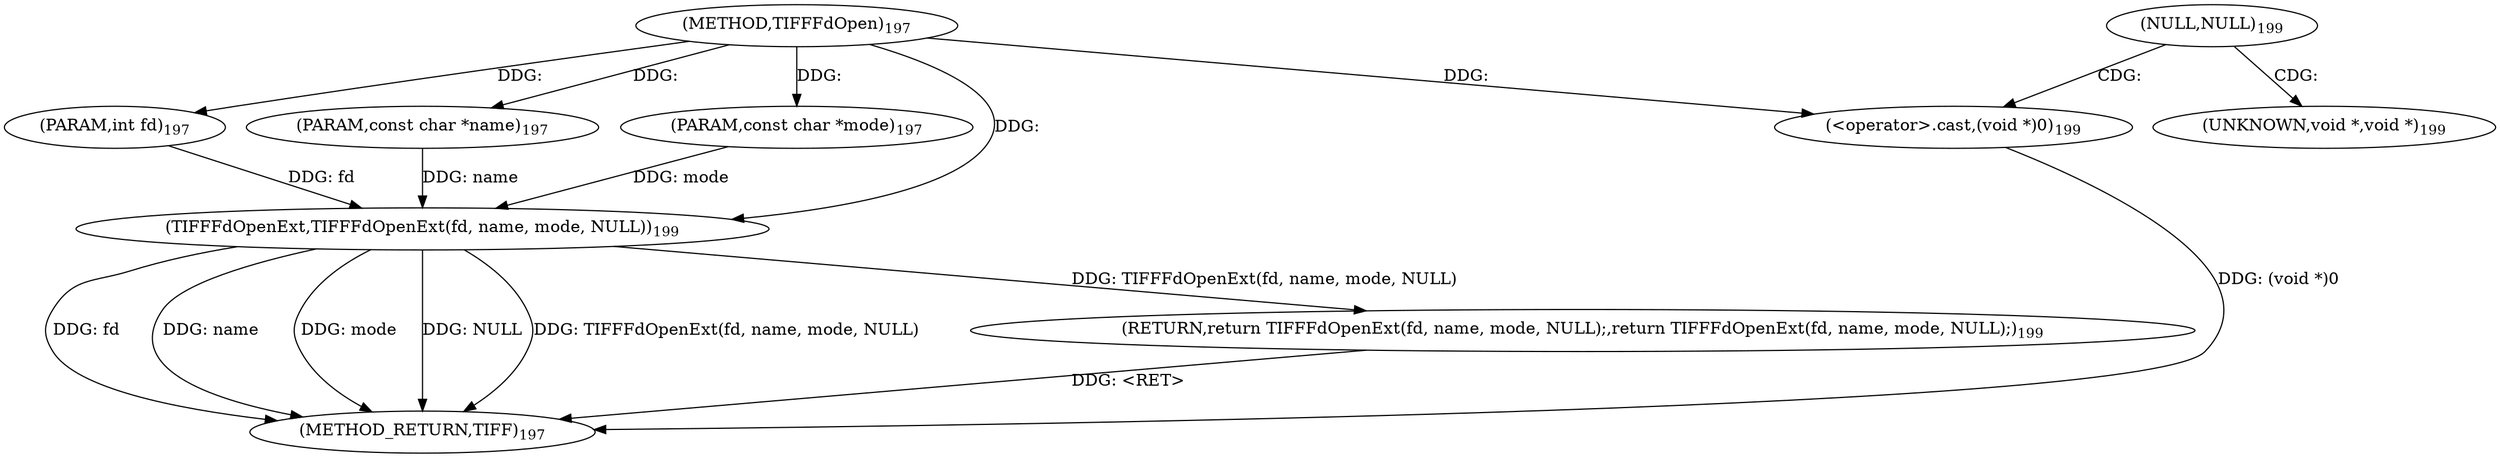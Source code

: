 digraph "TIFFFdOpen" {  
"33908" [label = <(METHOD,TIFFFdOpen)<SUB>197</SUB>> ]
"33923" [label = <(METHOD_RETURN,TIFF)<SUB>197</SUB>> ]
"33909" [label = <(PARAM,int fd)<SUB>197</SUB>> ]
"33910" [label = <(PARAM,const char *name)<SUB>197</SUB>> ]
"33911" [label = <(PARAM,const char *mode)<SUB>197</SUB>> ]
"33913" [label = <(RETURN,return TIFFFdOpenExt(fd, name, mode, NULL);,return TIFFFdOpenExt(fd, name, mode, NULL);)<SUB>199</SUB>> ]
"33914" [label = <(TIFFFdOpenExt,TIFFFdOpenExt(fd, name, mode, NULL))<SUB>199</SUB>> ]
"33920" [label = <(&lt;operator&gt;.cast,(void *)0)<SUB>199</SUB>> ]
"33918" [label = <(NULL,NULL)<SUB>199</SUB>> ]
"33921" [label = <(UNKNOWN,void *,void *)<SUB>199</SUB>> ]
  "33913" -> "33923"  [ label = "DDG: &lt;RET&gt;"] 
  "33914" -> "33923"  [ label = "DDG: fd"] 
  "33914" -> "33923"  [ label = "DDG: name"] 
  "33914" -> "33923"  [ label = "DDG: mode"] 
  "33914" -> "33923"  [ label = "DDG: NULL"] 
  "33920" -> "33923"  [ label = "DDG: (void *)0"] 
  "33914" -> "33923"  [ label = "DDG: TIFFFdOpenExt(fd, name, mode, NULL)"] 
  "33908" -> "33909"  [ label = "DDG: "] 
  "33908" -> "33910"  [ label = "DDG: "] 
  "33908" -> "33911"  [ label = "DDG: "] 
  "33914" -> "33913"  [ label = "DDG: TIFFFdOpenExt(fd, name, mode, NULL)"] 
  "33909" -> "33914"  [ label = "DDG: fd"] 
  "33908" -> "33914"  [ label = "DDG: "] 
  "33910" -> "33914"  [ label = "DDG: name"] 
  "33911" -> "33914"  [ label = "DDG: mode"] 
  "33908" -> "33920"  [ label = "DDG: "] 
  "33918" -> "33921"  [ label = "CDG: "] 
  "33918" -> "33920"  [ label = "CDG: "] 
}
